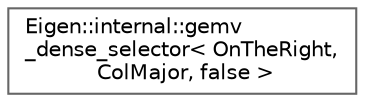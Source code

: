 digraph "类继承关系图"
{
 // LATEX_PDF_SIZE
  bgcolor="transparent";
  edge [fontname=Helvetica,fontsize=10,labelfontname=Helvetica,labelfontsize=10];
  node [fontname=Helvetica,fontsize=10,shape=box,height=0.2,width=0.4];
  rankdir="LR";
  Node0 [id="Node000000",label="Eigen::internal::gemv\l_dense_selector\< OnTheRight,\l ColMajor, false \>",height=0.2,width=0.4,color="grey40", fillcolor="white", style="filled",URL="$struct_eigen_1_1internal_1_1gemv__dense__selector_3_01_on_the_right_00_01_col_major_00_01false_01_4.html",tooltip=" "];
}
